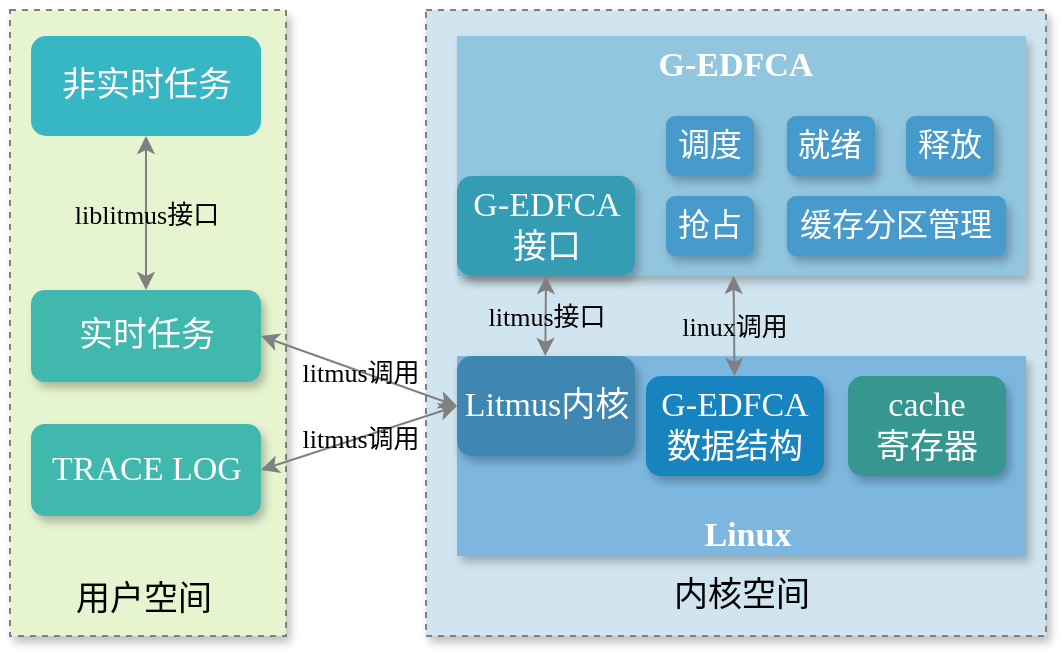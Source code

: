 <mxfile version="13.9.8" type="device"><diagram id="YNK0wD2_ztk8TG8SKsjF" name="第 1 页"><mxGraphModel dx="981" dy="574" grid="0" gridSize="10" guides="1" tooltips="1" connect="1" arrows="1" fold="1" page="1" pageScale="1" pageWidth="827" pageHeight="1169" math="0" shadow="0"><root><mxCell id="0"/><mxCell id="1" parent="0"/><mxCell id="mNjrxBENxkNfB96pRFJE-17" value="" style="rounded=0;whiteSpace=wrap;html=1;fontSize=17;fontFamily=times new roman;container=0;dashed=1;fontColor=#fddbc7;fillColor=#D1E5F0;strokeColor=#808080;shadow=1;" parent="1" vertex="1"><mxGeometry x="270" y="267" width="310" height="313" as="geometry"><mxRectangle width="50" height="40" as="alternateBounds"/></mxGeometry></mxCell><mxCell id="mNjrxBENxkNfB96pRFJE-16" value="&lt;font face=&quot;微软雅黑&quot;&gt;内核空间&lt;/font&gt;" style="text;html=1;fillColor=none;align=center;verticalAlign=middle;whiteSpace=wrap;rounded=0;fontFamily=times new roman;fontSize=17;labelBackgroundColor=none;" parent="1" vertex="1"><mxGeometry x="369.75" y="550" width="116" height="20" as="geometry"/></mxCell><mxCell id="mNjrxBENxkNfB96pRFJE-18" value="" style="rounded=0;whiteSpace=wrap;html=1;fontSize=17;fontFamily=times new roman;container=0;dashed=1;fontColor=#333333;fillColor=#e6f5d0;strokeColor=#808080;shadow=1;" parent="1" vertex="1"><mxGeometry x="62" y="267" width="138" height="313" as="geometry"><mxRectangle width="50" height="40" as="alternateBounds"/></mxGeometry></mxCell><mxCell id="mNjrxBENxkNfB96pRFJE-19" value="&lt;span style=&quot;color: rgb(0 , 0 , 0) ; font-size: 17px ; font-style: normal ; font-weight: 400 ; letter-spacing: normal ; text-align: center ; text-indent: 0px ; text-transform: none ; word-spacing: 0px ; display: inline ; float: none&quot;&gt;用户空间&lt;/span&gt;" style="text;whiteSpace=wrap;html=1;fontSize=16;fontFamily=times new roman;labelBackgroundColor=none;" parent="1" vertex="1"><mxGeometry x="92.5" y="545" width="75" height="30" as="geometry"/></mxCell><mxCell id="mNjrxBENxkNfB96pRFJE-20" value="&lt;font style=&quot;font-size: 17px&quot;&gt;非实时任务&lt;/font&gt;" style="rounded=1;whiteSpace=wrap;html=1;fontFamily=times new roman;fontSize=17;strokeColor=none;fontColor=#FFFFFF;fillColor=#37B6C4;" parent="1" vertex="1"><mxGeometry x="72.5" y="280" width="115" height="50" as="geometry"/></mxCell><mxCell id="mNjrxBENxkNfB96pRFJE-21" value="&lt;font color=&quot;#ffffff&quot;&gt;实时任务&lt;/font&gt;" style="rounded=1;whiteSpace=wrap;html=1;fontFamily=times new roman;fontSize=17;strokeColor=none;shadow=1;fillColor=#41B8AE;" parent="1" vertex="1"><mxGeometry x="72.5" y="407" width="115" height="46" as="geometry"/></mxCell><mxCell id="mNjrxBENxkNfB96pRFJE-22" value="&lt;font color=&quot;#ffffff&quot;&gt;TRACE LOG&lt;/font&gt;" style="rounded=1;whiteSpace=wrap;html=1;fontFamily=times new roman;fontSize=17;strokeColor=none;shadow=1;fillColor=#41B8AE;" parent="1" vertex="1"><mxGeometry x="72.5" y="474" width="115" height="46" as="geometry"/></mxCell><mxCell id="mNjrxBENxkNfB96pRFJE-28" value="" style="rounded=0;whiteSpace=wrap;html=1;fontFamily=times new roman;fontSize=17;strokeColor=none;shadow=1;fillColor=#7DB7E0;" parent="1" vertex="1"><mxGeometry x="285.5" y="440" width="284.5" height="100" as="geometry"/></mxCell><mxCell id="mNjrxBENxkNfB96pRFJE-29" value="" style="shape=corner;whiteSpace=wrap;html=1;dx=374;dy=160;fontFamily=times new roman;fontSize=17;strokeColor=none;shadow=1;fillColor=#92C5DE;" parent="1" vertex="1"><mxGeometry x="285.5" y="280" width="284.5" height="120" as="geometry"/></mxCell><mxCell id="mNjrxBENxkNfB96pRFJE-30" value="&lt;font style=&quot;font-size: 17px&quot;&gt;&lt;b&gt;Linux&lt;/b&gt;&lt;/font&gt;" style="text;html=1;fillColor=none;align=center;verticalAlign=middle;whiteSpace=wrap;rounded=0;fontFamily=times new roman;fontSize=17;fontColor=#FFFFFF;" parent="1" vertex="1"><mxGeometry x="377" y="520" width="107.5" height="20" as="geometry"/></mxCell><mxCell id="mNjrxBENxkNfB96pRFJE-31" value="&lt;font style=&quot;font-size: 17px&quot;&gt;G-EDFCA&lt;/font&gt;" style="text;html=1;fillColor=none;align=center;verticalAlign=middle;whiteSpace=wrap;rounded=0;fontFamily=times new roman;fontSize=17;fontColor=#FFFFFF;fontStyle=1" parent="1" vertex="1"><mxGeometry x="371.25" y="285" width="107.5" height="20" as="geometry"/></mxCell><mxCell id="mNjrxBENxkNfB96pRFJE-32" value="&lt;span style=&quot;font-size: 16px&quot;&gt;调度&lt;/span&gt;" style="rounded=1;whiteSpace=wrap;html=1;fontFamily=times new roman;fontSize=17;fontColor=#FFFFFF;strokeColor=none;shadow=1;fillColor=#469ACC;" parent="1" vertex="1"><mxGeometry x="390.0" y="320" width="44.04" height="30" as="geometry"/></mxCell><mxCell id="mNjrxBENxkNfB96pRFJE-34" value="&lt;span style=&quot;font-size: 16px&quot;&gt;释放&lt;/span&gt;" style="rounded=1;whiteSpace=wrap;html=1;fontFamily=times new roman;fontSize=17;fontColor=#FFFFFF;strokeColor=none;shadow=1;fillColor=#469ACC;" parent="1" vertex="1"><mxGeometry x="510.0" y="320" width="44.04" height="30" as="geometry"/></mxCell><mxCell id="mNjrxBENxkNfB96pRFJE-35" value="&lt;span style=&quot;font-size: 16px&quot;&gt;抢占&lt;/span&gt;" style="rounded=1;whiteSpace=wrap;html=1;fontFamily=times new roman;fontSize=17;fontColor=#FFFFFF;strokeColor=none;shadow=1;fillColor=#469ACC;" parent="1" vertex="1"><mxGeometry x="390.0" y="360" width="44.04" height="30" as="geometry"/></mxCell><mxCell id="mNjrxBENxkNfB96pRFJE-37" value="G-EDFCA接口" style="rounded=1;whiteSpace=wrap;html=1;fontFamily=times new roman;fontSize=17;fontColor=#FFFFFF;strokeColor=none;shadow=1;fillColor=#349DB3;" parent="1" vertex="1"><mxGeometry x="285.5" y="350" width="89" height="50" as="geometry"/></mxCell><mxCell id="mNjrxBENxkNfB96pRFJE-40" value="&lt;span style=&quot;font-size: 16px&quot;&gt;就绪&lt;/span&gt;" style="rounded=1;whiteSpace=wrap;html=1;fontFamily=times new roman;fontSize=17;fontColor=#FFFFFF;strokeColor=none;shadow=1;fillColor=#469ACC;" parent="1" vertex="1"><mxGeometry x="450.46" y="320" width="44.04" height="30" as="geometry"/></mxCell><mxCell id="mNjrxBENxkNfB96pRFJE-41" value="&lt;span style=&quot;font-size: 16px&quot;&gt;缓存分区管理&lt;/span&gt;" style="rounded=1;whiteSpace=wrap;html=1;fontFamily=times new roman;fontSize=17;fontColor=#FFFFFF;strokeColor=none;shadow=1;fillColor=#469ACC;" parent="1" vertex="1"><mxGeometry x="450.46" y="360" width="109.54" height="30" as="geometry"/></mxCell><mxCell id="mNjrxBENxkNfB96pRFJE-47" value="Litmus内核" style="rounded=1;whiteSpace=wrap;html=1;fontFamily=times new roman;fontSize=17;fontColor=#FFFFFF;strokeColor=none;shadow=1;fillColor=#3E87B3;" parent="1" vertex="1"><mxGeometry x="285.5" y="440" width="89" height="50" as="geometry"/></mxCell><mxCell id="mNjrxBENxkNfB96pRFJE-48" value="cache&lt;br&gt;寄存器" style="rounded=1;whiteSpace=wrap;html=1;fontFamily=times new roman;fontSize=17;fontColor=#FFFFFF;strokeColor=none;shadow=1;fillColor=#35978F;" parent="1" vertex="1"><mxGeometry x="481" y="450" width="79" height="50" as="geometry"/></mxCell><mxCell id="mNjrxBENxkNfB96pRFJE-49" value="G-EDFCA数据结构" style="rounded=1;whiteSpace=wrap;html=1;fontFamily=times new roman;fontSize=17;fontColor=#FFFFFF;strokeColor=none;shadow=1;fillColor=#1783BF;" parent="1" vertex="1"><mxGeometry x="380" y="450" width="89" height="50" as="geometry"/></mxCell><mxCell id="mNjrxBENxkNfB96pRFJE-52" value="" style="endArrow=classic;html=1;fontColor=#FFFFFF;entryX=0.5;entryY=1;entryDx=0;entryDy=0;startArrow=classic;startFill=1;strokeColor=#808080;" parent="1" source="mNjrxBENxkNfB96pRFJE-21" target="mNjrxBENxkNfB96pRFJE-20" edge="1"><mxGeometry relative="1" as="geometry"><mxPoint x="130" y="370" as="sourcePoint"/><mxPoint x="230" y="370" as="targetPoint"/></mxGeometry></mxCell><mxCell id="mNjrxBENxkNfB96pRFJE-53" value="&lt;font face=&quot;times new roman&quot; style=&quot;font-size: 13px&quot;&gt;liblitmus接口&lt;/font&gt;" style="edgeLabel;resizable=0;html=1;align=center;verticalAlign=middle;labelBackgroundColor=none;" parent="mNjrxBENxkNfB96pRFJE-52" connectable="0" vertex="1"><mxGeometry relative="1" as="geometry"/></mxCell><mxCell id="mNjrxBENxkNfB96pRFJE-54" value="" style="endArrow=classic;html=1;fontColor=#FFFFFF;entryX=0;entryY=0.5;entryDx=0;entryDy=0;startArrow=classic;startFill=1;exitX=1;exitY=0.5;exitDx=0;exitDy=0;strokeColor=#808080;" parent="1" source="mNjrxBENxkNfB96pRFJE-21" target="mNjrxBENxkNfB96pRFJE-47" edge="1"><mxGeometry relative="1" as="geometry"><mxPoint x="190" y="450" as="sourcePoint"/><mxPoint x="140" y="300" as="targetPoint"/></mxGeometry></mxCell><mxCell id="mNjrxBENxkNfB96pRFJE-55" value="&lt;font face=&quot;times new roman&quot; style=&quot;font-size: 13px&quot;&gt;litmus调用&lt;/font&gt;" style="edgeLabel;resizable=0;html=1;align=center;verticalAlign=middle;labelBackgroundColor=none;" parent="mNjrxBENxkNfB96pRFJE-54" connectable="0" vertex="1"><mxGeometry relative="1" as="geometry"/></mxCell><mxCell id="mNjrxBENxkNfB96pRFJE-56" value="" style="endArrow=classic;html=1;fontColor=#FFFFFF;startArrow=classic;startFill=1;exitX=1;exitY=0.5;exitDx=0;exitDy=0;entryX=0;entryY=0.5;entryDx=0;entryDy=0;strokeColor=#808080;" parent="1" source="mNjrxBENxkNfB96pRFJE-22" target="mNjrxBENxkNfB96pRFJE-47" edge="1"><mxGeometry relative="1" as="geometry"><mxPoint x="200" y="460" as="sourcePoint"/><mxPoint x="305.5" y="475" as="targetPoint"/></mxGeometry></mxCell><mxCell id="mNjrxBENxkNfB96pRFJE-57" value="&lt;font face=&quot;times new roman&quot; style=&quot;font-size: 13px&quot;&gt;litmus调用&lt;/font&gt;" style="edgeLabel;resizable=0;html=1;align=center;verticalAlign=middle;labelBackgroundColor=none;" parent="mNjrxBENxkNfB96pRFJE-56" connectable="0" vertex="1"><mxGeometry relative="1" as="geometry"/></mxCell><mxCell id="mNjrxBENxkNfB96pRFJE-60" value="" style="endArrow=classic;html=1;fontColor=#FFFFFF;entryX=0.5;entryY=0;entryDx=0;entryDy=0;startArrow=classic;startFill=1;strokeColor=#808080;" parent="1" edge="1"><mxGeometry relative="1" as="geometry"><mxPoint x="330" y="400" as="sourcePoint"/><mxPoint x="329.66" y="440" as="targetPoint"/></mxGeometry></mxCell><mxCell id="mNjrxBENxkNfB96pRFJE-61" value="&lt;font face=&quot;times new roman&quot; style=&quot;font-size: 13px&quot;&gt;litmus接口&lt;/font&gt;" style="edgeLabel;resizable=0;html=1;align=center;verticalAlign=middle;labelBackgroundColor=none;" parent="mNjrxBENxkNfB96pRFJE-60" connectable="0" vertex="1"><mxGeometry relative="1" as="geometry"/></mxCell><mxCell id="mNjrxBENxkNfB96pRFJE-64" value="" style="endArrow=classic;html=1;fontColor=#FFFFFF;startArrow=classic;startFill=1;exitX=0.486;exitY=0.999;exitDx=0;exitDy=0;exitPerimeter=0;strokeColor=#808080;" parent="1" source="mNjrxBENxkNfB96pRFJE-29" target="mNjrxBENxkNfB96pRFJE-49" edge="1"><mxGeometry relative="1" as="geometry"><mxPoint x="351" y="390" as="sourcePoint"/><mxPoint x="351" y="450" as="targetPoint"/></mxGeometry></mxCell><mxCell id="mNjrxBENxkNfB96pRFJE-65" value="&lt;font face=&quot;times new roman&quot; style=&quot;font-size: 13px&quot;&gt;linux调用&lt;/font&gt;" style="edgeLabel;resizable=0;html=1;align=center;verticalAlign=middle;labelBackgroundColor=none;" parent="mNjrxBENxkNfB96pRFJE-64" connectable="0" vertex="1"><mxGeometry relative="1" as="geometry"/></mxCell><mxCell id="54MlCChTW93JsUzuqT0C-56" style="edgeStyle=orthogonalEdgeStyle;rounded=0;orthogonalLoop=1;jettySize=auto;html=1;exitX=0.5;exitY=1;exitDx=0;exitDy=0;" edge="1" parent="1" source="mNjrxBENxkNfB96pRFJE-48" target="mNjrxBENxkNfB96pRFJE-48"><mxGeometry relative="1" as="geometry"/></mxCell></root></mxGraphModel></diagram></mxfile>